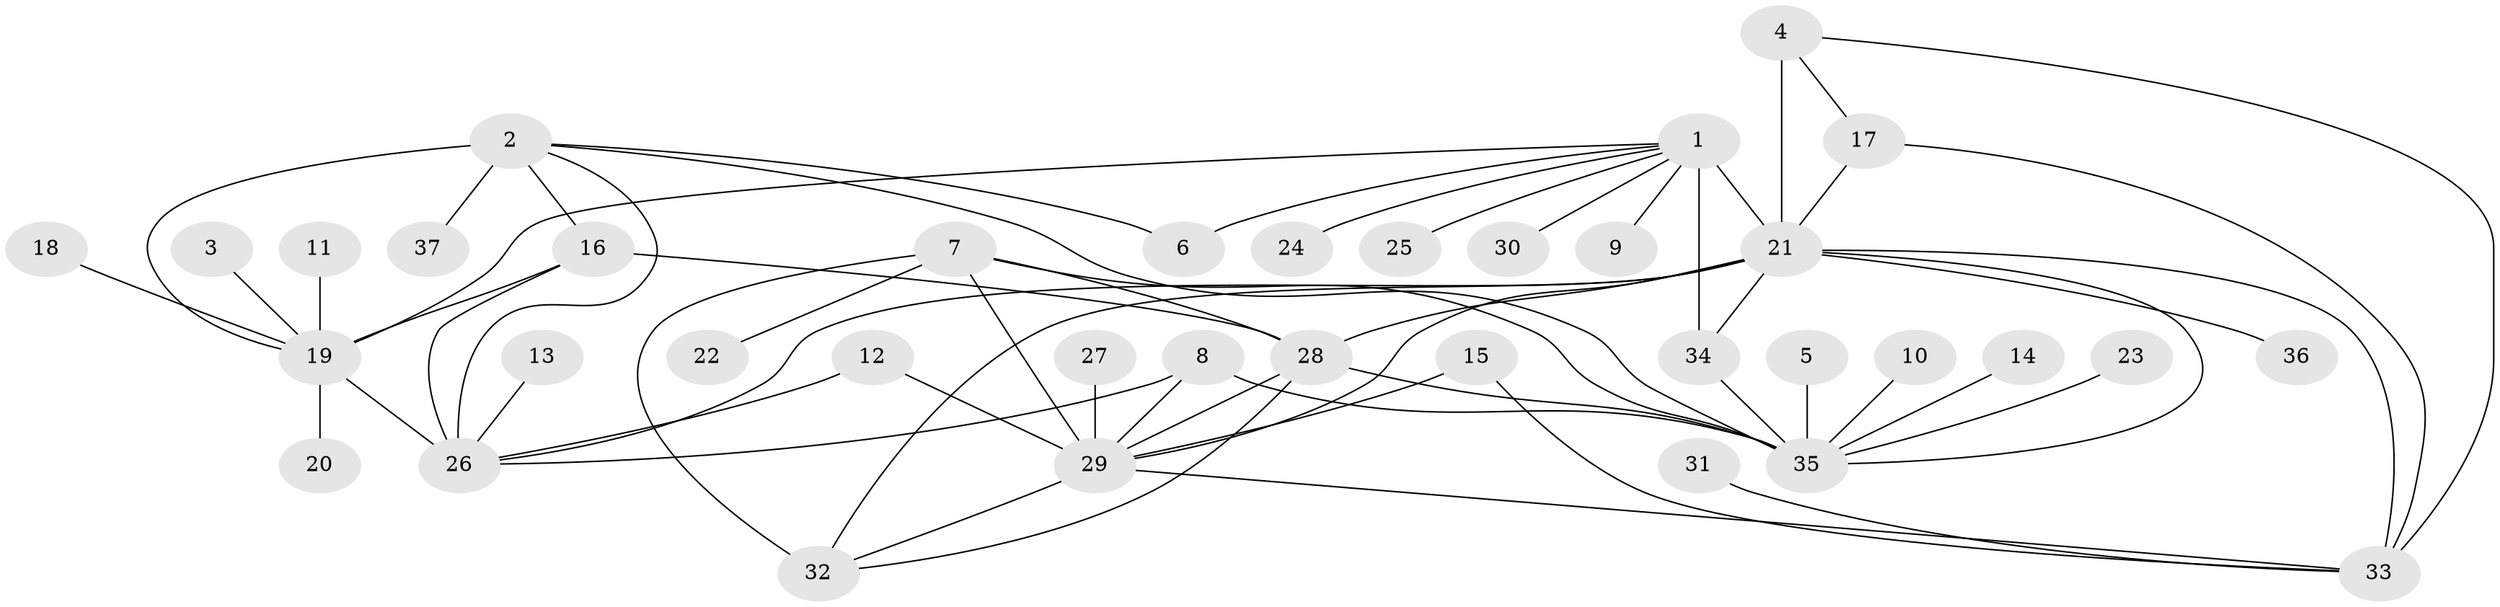// original degree distribution, {9: 0.056910569105691054, 15: 0.008130081300813009, 7: 0.032520325203252036, 10: 0.008130081300813009, 5: 0.008130081300813009, 8: 0.07317073170731707, 12: 0.016260162601626018, 13: 0.008130081300813009, 6: 0.032520325203252036, 2: 0.13821138211382114, 1: 0.5853658536585366, 3: 0.032520325203252036}
// Generated by graph-tools (version 1.1) at 2025/37/03/04/25 23:37:45]
// undirected, 37 vertices, 60 edges
graph export_dot {
  node [color=gray90,style=filled];
  1;
  2;
  3;
  4;
  5;
  6;
  7;
  8;
  9;
  10;
  11;
  12;
  13;
  14;
  15;
  16;
  17;
  18;
  19;
  20;
  21;
  22;
  23;
  24;
  25;
  26;
  27;
  28;
  29;
  30;
  31;
  32;
  33;
  34;
  35;
  36;
  37;
  1 -- 6 [weight=1.0];
  1 -- 9 [weight=1.0];
  1 -- 19 [weight=1.0];
  1 -- 21 [weight=6.0];
  1 -- 24 [weight=1.0];
  1 -- 25 [weight=1.0];
  1 -- 30 [weight=1.0];
  1 -- 34 [weight=3.0];
  2 -- 6 [weight=1.0];
  2 -- 16 [weight=1.0];
  2 -- 19 [weight=3.0];
  2 -- 26 [weight=1.0];
  2 -- 35 [weight=1.0];
  2 -- 37 [weight=1.0];
  3 -- 19 [weight=1.0];
  4 -- 17 [weight=1.0];
  4 -- 21 [weight=3.0];
  4 -- 33 [weight=1.0];
  5 -- 35 [weight=1.0];
  7 -- 22 [weight=1.0];
  7 -- 28 [weight=3.0];
  7 -- 29 [weight=3.0];
  7 -- 32 [weight=3.0];
  7 -- 35 [weight=1.0];
  8 -- 26 [weight=1.0];
  8 -- 29 [weight=1.0];
  8 -- 35 [weight=1.0];
  10 -- 35 [weight=1.0];
  11 -- 19 [weight=1.0];
  12 -- 26 [weight=1.0];
  12 -- 29 [weight=1.0];
  13 -- 26 [weight=1.0];
  14 -- 35 [weight=1.0];
  15 -- 29 [weight=1.0];
  15 -- 33 [weight=1.0];
  16 -- 19 [weight=3.0];
  16 -- 26 [weight=1.0];
  16 -- 28 [weight=1.0];
  17 -- 21 [weight=3.0];
  17 -- 33 [weight=1.0];
  18 -- 19 [weight=1.0];
  19 -- 20 [weight=1.0];
  19 -- 26 [weight=3.0];
  21 -- 26 [weight=1.0];
  21 -- 28 [weight=1.0];
  21 -- 29 [weight=1.0];
  21 -- 32 [weight=1.0];
  21 -- 33 [weight=3.0];
  21 -- 34 [weight=2.0];
  21 -- 35 [weight=1.0];
  21 -- 36 [weight=1.0];
  23 -- 35 [weight=1.0];
  27 -- 29 [weight=1.0];
  28 -- 29 [weight=1.0];
  28 -- 32 [weight=1.0];
  28 -- 35 [weight=1.0];
  29 -- 32 [weight=1.0];
  29 -- 33 [weight=1.0];
  31 -- 33 [weight=1.0];
  34 -- 35 [weight=1.0];
}
